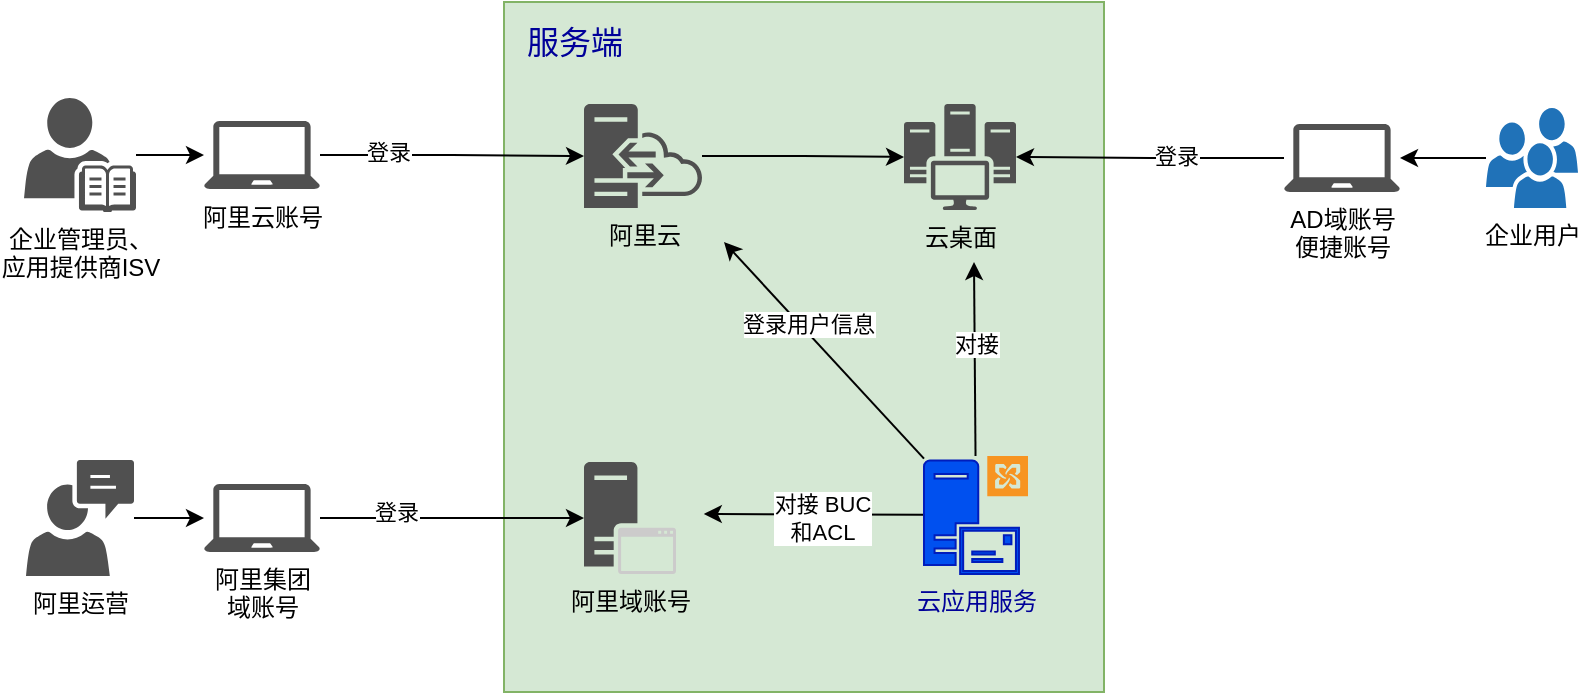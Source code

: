 <mxfile version="14.6.13" type="github">
  <diagram id="etIzUIFxZS8Xfmk2Y35V" name="Page-1">
    <mxGraphModel dx="2125" dy="703" grid="1" gridSize="10" guides="1" tooltips="1" connect="1" arrows="1" fold="1" page="1" pageScale="1" pageWidth="827" pageHeight="1169" math="0" shadow="0">
      <root>
        <mxCell id="0" />
        <mxCell id="1" parent="0" />
        <mxCell id="N-YGZ_K4RnM6IiN2btNT-31" value="" style="rounded=0;whiteSpace=wrap;html=1;fillColor=#d5e8d4;strokeColor=#82b366;" vertex="1" parent="1">
          <mxGeometry x="170" y="220" width="300" height="345" as="geometry" />
        </mxCell>
        <mxCell id="N-YGZ_K4RnM6IiN2btNT-19" value="" style="edgeStyle=orthogonalEdgeStyle;rounded=0;orthogonalLoop=1;jettySize=auto;html=1;" edge="1" parent="1" source="N-YGZ_K4RnM6IiN2btNT-1" target="N-YGZ_K4RnM6IiN2btNT-9">
          <mxGeometry relative="1" as="geometry" />
        </mxCell>
        <mxCell id="N-YGZ_K4RnM6IiN2btNT-43" value="登录" style="edgeLabel;html=1;align=center;verticalAlign=middle;resizable=0;points=[];" vertex="1" connectable="0" parent="N-YGZ_K4RnM6IiN2btNT-19">
          <mxGeometry x="-0.487" y="3" relative="1" as="geometry">
            <mxPoint y="1" as="offset" />
          </mxGeometry>
        </mxCell>
        <mxCell id="N-YGZ_K4RnM6IiN2btNT-1" value="阿里云账号" style="pointerEvents=1;shadow=0;dashed=0;html=1;strokeColor=none;fillColor=#505050;labelPosition=center;verticalLabelPosition=bottom;verticalAlign=top;outlineConnect=0;align=center;shape=mxgraph.office.devices.laptop;" vertex="1" parent="1">
          <mxGeometry x="20" y="279.5" width="58" height="34" as="geometry" />
        </mxCell>
        <mxCell id="N-YGZ_K4RnM6IiN2btNT-24" value="" style="edgeStyle=orthogonalEdgeStyle;rounded=0;orthogonalLoop=1;jettySize=auto;html=1;" edge="1" parent="1" source="N-YGZ_K4RnM6IiN2btNT-2" target="N-YGZ_K4RnM6IiN2btNT-16">
          <mxGeometry relative="1" as="geometry" />
        </mxCell>
        <mxCell id="N-YGZ_K4RnM6IiN2btNT-45" value="登录" style="edgeLabel;html=1;align=center;verticalAlign=middle;resizable=0;points=[];" vertex="1" connectable="0" parent="N-YGZ_K4RnM6IiN2btNT-24">
          <mxGeometry x="-0.197" y="-1" relative="1" as="geometry">
            <mxPoint as="offset" />
          </mxGeometry>
        </mxCell>
        <mxCell id="N-YGZ_K4RnM6IiN2btNT-2" value="AD域账号&lt;br&gt;便捷账号" style="pointerEvents=1;shadow=0;dashed=0;html=1;strokeColor=none;fillColor=#505050;labelPosition=center;verticalLabelPosition=bottom;verticalAlign=top;outlineConnect=0;align=center;shape=mxgraph.office.devices.laptop;" vertex="1" parent="1">
          <mxGeometry x="560" y="281" width="58" height="34" as="geometry" />
        </mxCell>
        <mxCell id="N-YGZ_K4RnM6IiN2btNT-27" value="" style="edgeStyle=orthogonalEdgeStyle;rounded=0;orthogonalLoop=1;jettySize=auto;html=1;" edge="1" parent="1" source="N-YGZ_K4RnM6IiN2btNT-3" target="N-YGZ_K4RnM6IiN2btNT-1">
          <mxGeometry relative="1" as="geometry" />
        </mxCell>
        <mxCell id="N-YGZ_K4RnM6IiN2btNT-3" value="企业管理员、&lt;br&gt;应用提供商ISV" style="pointerEvents=1;shadow=0;dashed=0;html=1;strokeColor=none;fillColor=#505050;labelPosition=center;verticalLabelPosition=bottom;verticalAlign=top;outlineConnect=0;align=center;shape=mxgraph.office.concepts.learn;" vertex="1" parent="1">
          <mxGeometry x="-70" y="268" width="56" height="57" as="geometry" />
        </mxCell>
        <mxCell id="N-YGZ_K4RnM6IiN2btNT-22" value="" style="edgeStyle=orthogonalEdgeStyle;rounded=0;orthogonalLoop=1;jettySize=auto;html=1;" edge="1" parent="1" source="N-YGZ_K4RnM6IiN2btNT-9" target="N-YGZ_K4RnM6IiN2btNT-16">
          <mxGeometry relative="1" as="geometry" />
        </mxCell>
        <mxCell id="N-YGZ_K4RnM6IiN2btNT-9" value="阿里云" style="pointerEvents=1;shadow=0;dashed=0;html=1;strokeColor=none;fillColor=#505050;labelPosition=center;verticalLabelPosition=bottom;verticalAlign=top;outlineConnect=0;align=center;shape=mxgraph.office.servers.hybrid_server;" vertex="1" parent="1">
          <mxGeometry x="210" y="271" width="59" height="52" as="geometry" />
        </mxCell>
        <mxCell id="N-YGZ_K4RnM6IiN2btNT-30" value="" style="rounded=0;orthogonalLoop=1;jettySize=auto;html=1;" edge="1" parent="1" source="N-YGZ_K4RnM6IiN2btNT-10">
          <mxGeometry relative="1" as="geometry">
            <mxPoint x="280" y="340" as="targetPoint" />
          </mxGeometry>
        </mxCell>
        <mxCell id="N-YGZ_K4RnM6IiN2btNT-36" value="登录用户信息" style="edgeLabel;html=1;align=center;verticalAlign=middle;resizable=0;points=[];" vertex="1" connectable="0" parent="N-YGZ_K4RnM6IiN2btNT-30">
          <mxGeometry x="0.205" y="-3" relative="1" as="geometry">
            <mxPoint as="offset" />
          </mxGeometry>
        </mxCell>
        <mxCell id="N-YGZ_K4RnM6IiN2btNT-38" value="" style="edgeStyle=none;rounded=0;orthogonalLoop=1;jettySize=auto;html=1;" edge="1" parent="1" source="N-YGZ_K4RnM6IiN2btNT-10">
          <mxGeometry relative="1" as="geometry">
            <mxPoint x="405" y="350" as="targetPoint" />
          </mxGeometry>
        </mxCell>
        <mxCell id="N-YGZ_K4RnM6IiN2btNT-39" value="对接" style="edgeLabel;html=1;align=center;verticalAlign=middle;resizable=0;points=[];" vertex="1" connectable="0" parent="N-YGZ_K4RnM6IiN2btNT-38">
          <mxGeometry x="0.155" relative="1" as="geometry">
            <mxPoint as="offset" />
          </mxGeometry>
        </mxCell>
        <mxCell id="N-YGZ_K4RnM6IiN2btNT-41" value="" style="edgeStyle=none;rounded=0;orthogonalLoop=1;jettySize=auto;html=1;entryX=0.333;entryY=0.742;entryDx=0;entryDy=0;entryPerimeter=0;" edge="1" parent="1" source="N-YGZ_K4RnM6IiN2btNT-10" target="N-YGZ_K4RnM6IiN2btNT-31">
          <mxGeometry relative="1" as="geometry">
            <mxPoint x="334" y="476.5" as="targetPoint" />
          </mxGeometry>
        </mxCell>
        <mxCell id="N-YGZ_K4RnM6IiN2btNT-42" value="对接 BUC&lt;br&gt;和ACL" style="edgeLabel;html=1;align=center;verticalAlign=middle;resizable=0;points=[];" vertex="1" connectable="0" parent="N-YGZ_K4RnM6IiN2btNT-41">
          <mxGeometry x="-0.073" y="2" relative="1" as="geometry">
            <mxPoint as="offset" />
          </mxGeometry>
        </mxCell>
        <mxCell id="N-YGZ_K4RnM6IiN2btNT-10" value="云应用服务" style="pointerEvents=1;shadow=0;dashed=0;html=1;strokeColor=#001DBC;fillColor=#0050ef;labelPosition=center;verticalLabelPosition=bottom;verticalAlign=top;outlineConnect=0;align=center;shape=mxgraph.office.servers.exchange_hub_transport_server_role;fontColor=#000099;" vertex="1" parent="1">
          <mxGeometry x="380" y="447" width="52" height="59" as="geometry" />
        </mxCell>
        <mxCell id="N-YGZ_K4RnM6IiN2btNT-23" value="" style="edgeStyle=orthogonalEdgeStyle;rounded=0;orthogonalLoop=1;jettySize=auto;html=1;" edge="1" parent="1" source="N-YGZ_K4RnM6IiN2btNT-12" target="N-YGZ_K4RnM6IiN2btNT-2">
          <mxGeometry relative="1" as="geometry" />
        </mxCell>
        <mxCell id="N-YGZ_K4RnM6IiN2btNT-12" value="企业用户" style="pointerEvents=1;shadow=0;dashed=0;html=1;strokeColor=none;labelPosition=center;verticalLabelPosition=bottom;verticalAlign=top;outlineConnect=0;align=center;shape=mxgraph.office.users.users;fillColor=#2072B8;" vertex="1" parent="1">
          <mxGeometry x="661" y="273" width="46" height="50" as="geometry" />
        </mxCell>
        <mxCell id="N-YGZ_K4RnM6IiN2btNT-28" value="" style="edgeStyle=orthogonalEdgeStyle;rounded=0;orthogonalLoop=1;jettySize=auto;html=1;" edge="1" parent="1" source="N-YGZ_K4RnM6IiN2btNT-13" target="N-YGZ_K4RnM6IiN2btNT-14">
          <mxGeometry relative="1" as="geometry" />
        </mxCell>
        <mxCell id="N-YGZ_K4RnM6IiN2btNT-13" value="阿里运营" style="pointerEvents=1;shadow=0;dashed=0;html=1;strokeColor=none;fillColor=#505050;labelPosition=center;verticalLabelPosition=bottom;verticalAlign=top;outlineConnect=0;align=center;shape=mxgraph.office.users.communications;" vertex="1" parent="1">
          <mxGeometry x="-69" y="449" width="54" height="58" as="geometry" />
        </mxCell>
        <mxCell id="N-YGZ_K4RnM6IiN2btNT-21" value="" style="edgeStyle=orthogonalEdgeStyle;rounded=0;orthogonalLoop=1;jettySize=auto;html=1;" edge="1" parent="1" source="N-YGZ_K4RnM6IiN2btNT-14" target="N-YGZ_K4RnM6IiN2btNT-17">
          <mxGeometry relative="1" as="geometry" />
        </mxCell>
        <mxCell id="N-YGZ_K4RnM6IiN2btNT-44" value="登录" style="edgeLabel;html=1;align=center;verticalAlign=middle;resizable=0;points=[];" vertex="1" connectable="0" parent="N-YGZ_K4RnM6IiN2btNT-21">
          <mxGeometry x="-0.424" y="3" relative="1" as="geometry">
            <mxPoint as="offset" />
          </mxGeometry>
        </mxCell>
        <mxCell id="N-YGZ_K4RnM6IiN2btNT-14" value="阿里集团&lt;br&gt;域账号" style="pointerEvents=1;shadow=0;dashed=0;html=1;strokeColor=none;fillColor=#505050;labelPosition=center;verticalLabelPosition=bottom;verticalAlign=top;outlineConnect=0;align=center;shape=mxgraph.office.devices.laptop;" vertex="1" parent="1">
          <mxGeometry x="20" y="461" width="58" height="34" as="geometry" />
        </mxCell>
        <mxCell id="N-YGZ_K4RnM6IiN2btNT-16" value="云桌面" style="pointerEvents=1;shadow=0;dashed=0;html=1;strokeColor=none;fillColor=#505050;labelPosition=center;verticalLabelPosition=bottom;verticalAlign=top;outlineConnect=0;align=center;shape=mxgraph.office.servers.scom;" vertex="1" parent="1">
          <mxGeometry x="370" y="271" width="56" height="53" as="geometry" />
        </mxCell>
        <mxCell id="N-YGZ_K4RnM6IiN2btNT-17" value="阿里域账号" style="pointerEvents=1;shadow=0;dashed=0;html=1;strokeColor=none;fillColor=#505050;labelPosition=center;verticalLabelPosition=bottom;verticalAlign=top;outlineConnect=0;align=center;shape=mxgraph.office.servers.application_server_ghosted;" vertex="1" parent="1">
          <mxGeometry x="210" y="450" width="46" height="56" as="geometry" />
        </mxCell>
        <mxCell id="N-YGZ_K4RnM6IiN2btNT-52" value="服务端" style="text;html=1;align=center;verticalAlign=middle;resizable=0;points=[];autosize=1;strokeColor=none;fontColor=#000099;fontSize=16;" vertex="1" parent="1">
          <mxGeometry x="175" y="230" width="60" height="20" as="geometry" />
        </mxCell>
      </root>
    </mxGraphModel>
  </diagram>
</mxfile>
